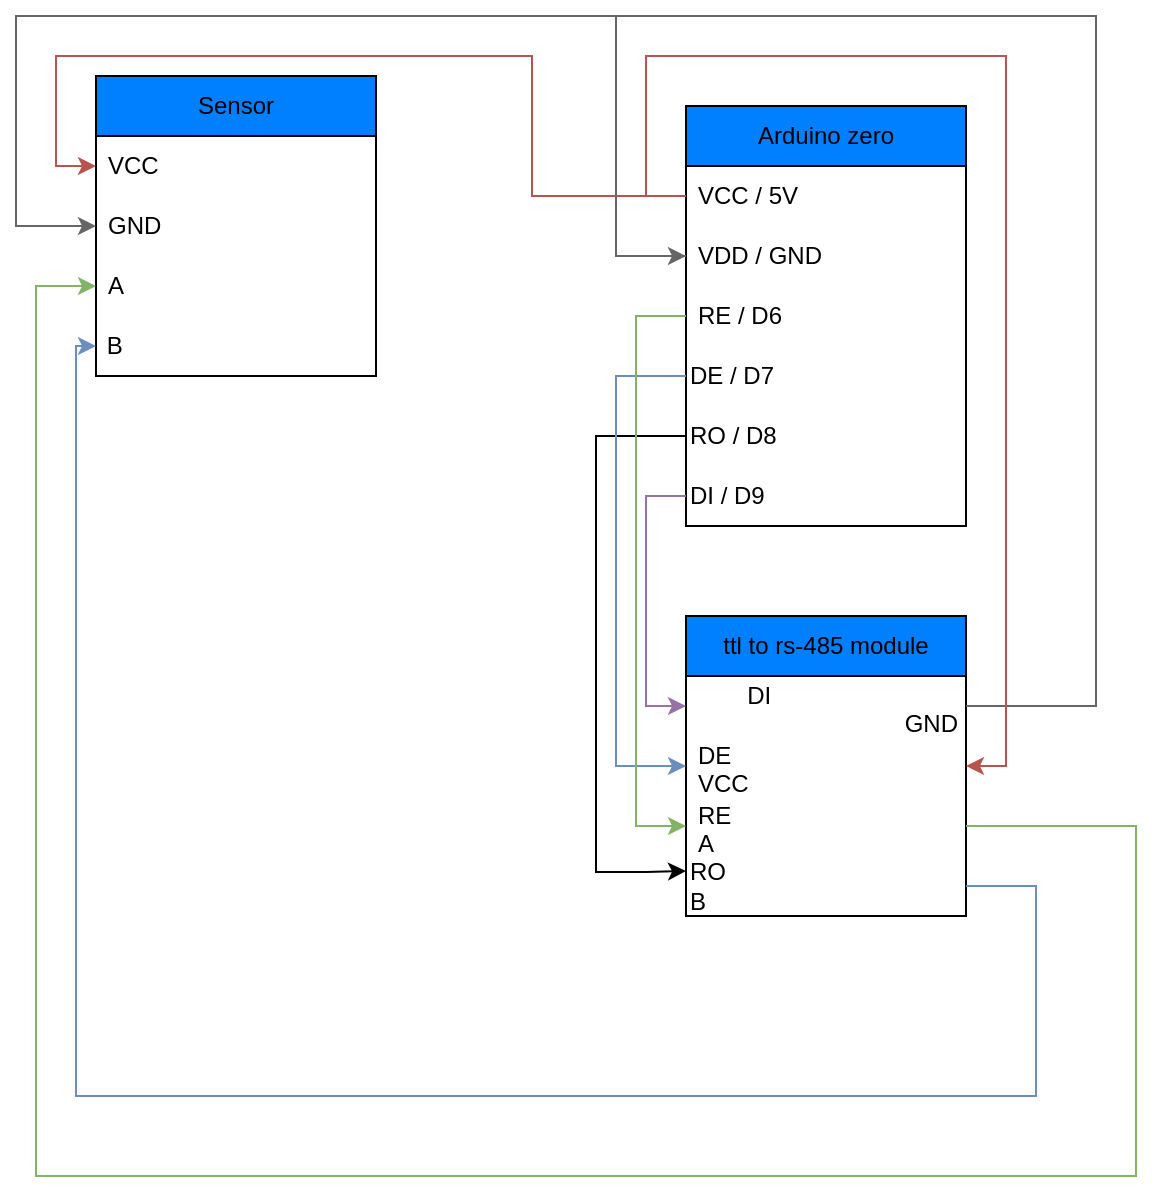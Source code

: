 <mxfile version="23.1.5" type="device">
  <diagram name="Page-1" id="099fd60b-425b-db50-ffb0-6b813814b670">
    <mxGraphModel dx="1087" dy="1543" grid="1" gridSize="10" guides="1" tooltips="1" connect="1" arrows="1" fold="1" page="1" pageScale="1" pageWidth="850" pageHeight="1100" background="none" math="0" shadow="0">
      <root>
        <mxCell id="0" />
        <mxCell id="1" parent="0" />
        <mxCell id="ApFdkeM8GhmIpikmT7k2-2" value="Arduino zero" style="swimlane;fontStyle=0;childLayout=stackLayout;horizontal=1;startSize=30;horizontalStack=0;resizeParent=1;resizeParentMax=0;resizeLast=0;collapsible=1;marginBottom=0;whiteSpace=wrap;html=1;fillColor=#007FFF;gradientColor=none;" vertex="1" parent="1">
          <mxGeometry x="355" y="445" width="140" height="210" as="geometry" />
        </mxCell>
        <mxCell id="ApFdkeM8GhmIpikmT7k2-3" value="VCC / 5V" style="text;strokeColor=none;fillColor=none;align=left;verticalAlign=middle;spacingLeft=4;spacingRight=4;overflow=hidden;points=[[0,0.5],[1,0.5]];portConstraint=eastwest;rotatable=0;whiteSpace=wrap;html=1;" vertex="1" parent="ApFdkeM8GhmIpikmT7k2-2">
          <mxGeometry y="30" width="140" height="30" as="geometry" />
        </mxCell>
        <mxCell id="ApFdkeM8GhmIpikmT7k2-4" value="VDD / GND" style="text;strokeColor=none;fillColor=none;align=left;verticalAlign=middle;spacingLeft=4;spacingRight=4;overflow=hidden;points=[[0,0.5],[1,0.5]];portConstraint=eastwest;rotatable=0;whiteSpace=wrap;html=1;" vertex="1" parent="ApFdkeM8GhmIpikmT7k2-2">
          <mxGeometry y="60" width="140" height="30" as="geometry" />
        </mxCell>
        <mxCell id="ApFdkeM8GhmIpikmT7k2-5" value="&lt;div&gt;RE / D6&lt;/div&gt;" style="text;strokeColor=none;fillColor=none;align=left;verticalAlign=middle;spacingLeft=4;spacingRight=4;overflow=hidden;points=[[0,0.5],[1,0.5]];portConstraint=eastwest;rotatable=0;whiteSpace=wrap;html=1;" vertex="1" parent="ApFdkeM8GhmIpikmT7k2-2">
          <mxGeometry y="90" width="140" height="30" as="geometry" />
        </mxCell>
        <mxCell id="ApFdkeM8GhmIpikmT7k2-14" value="&lt;div align=&quot;left&quot;&gt;DE / D7&lt;br&gt;&lt;/div&gt;" style="text;html=1;align=left;verticalAlign=middle;whiteSpace=wrap;rounded=0;" vertex="1" parent="ApFdkeM8GhmIpikmT7k2-2">
          <mxGeometry y="120" width="140" height="30" as="geometry" />
        </mxCell>
        <mxCell id="ApFdkeM8GhmIpikmT7k2-15" value="&lt;div align=&quot;left&quot;&gt;RO / D8&lt;/div&gt;" style="text;html=1;align=left;verticalAlign=middle;whiteSpace=wrap;rounded=0;" vertex="1" parent="ApFdkeM8GhmIpikmT7k2-2">
          <mxGeometry y="150" width="140" height="30" as="geometry" />
        </mxCell>
        <mxCell id="ApFdkeM8GhmIpikmT7k2-16" value="&lt;div align=&quot;left&quot;&gt;DI / D9&lt;/div&gt;" style="text;html=1;align=left;verticalAlign=middle;whiteSpace=wrap;rounded=0;" vertex="1" parent="ApFdkeM8GhmIpikmT7k2-2">
          <mxGeometry y="180" width="140" height="30" as="geometry" />
        </mxCell>
        <mxCell id="ApFdkeM8GhmIpikmT7k2-17" value="ttl to rs-485 module " style="swimlane;fontStyle=0;childLayout=stackLayout;horizontal=1;startSize=30;horizontalStack=0;resizeParent=1;resizeParentMax=0;resizeLast=0;collapsible=1;marginBottom=0;whiteSpace=wrap;html=1;fillColor=#007FFF;" vertex="1" parent="1">
          <mxGeometry x="355" y="700" width="140" height="150" as="geometry" />
        </mxCell>
        <mxCell id="ApFdkeM8GhmIpikmT7k2-18" value="&lt;div align=&quot;right&quot;&gt;DI&amp;nbsp;&amp;nbsp;&amp;nbsp;&amp;nbsp;&amp;nbsp;&amp;nbsp;&amp;nbsp;&amp;nbsp;&amp;nbsp;&amp;nbsp;&amp;nbsp;&amp;nbsp;&amp;nbsp;&amp;nbsp;&amp;nbsp;&amp;nbsp;&amp;nbsp;&amp;nbsp;&amp;nbsp;&amp;nbsp;&amp;nbsp;&amp;nbsp;&amp;nbsp;&amp;nbsp;&amp;nbsp;&amp;nbsp;&amp;nbsp;&amp;nbsp; GND&lt;br&gt;&lt;/div&gt;" style="text;strokeColor=none;fillColor=none;align=left;verticalAlign=middle;spacingLeft=4;spacingRight=4;overflow=hidden;points=[[0,0.5],[1,0.5]];portConstraint=eastwest;rotatable=0;whiteSpace=wrap;html=1;" vertex="1" parent="ApFdkeM8GhmIpikmT7k2-17">
          <mxGeometry y="30" width="140" height="30" as="geometry" />
        </mxCell>
        <mxCell id="ApFdkeM8GhmIpikmT7k2-19" value="DE&amp;nbsp;&amp;nbsp;&amp;nbsp;&amp;nbsp;&amp;nbsp;&amp;nbsp;&amp;nbsp;&amp;nbsp;&amp;nbsp;&amp;nbsp;&amp;nbsp;&amp;nbsp;&amp;nbsp;&amp;nbsp;&amp;nbsp;&amp;nbsp;&amp;nbsp;&amp;nbsp;&amp;nbsp;&amp;nbsp;&amp;nbsp;&amp;nbsp;&amp;nbsp;&amp;nbsp;&amp;nbsp;&amp;nbsp;&amp;nbsp; VCC" style="text;strokeColor=none;fillColor=none;align=left;verticalAlign=middle;spacingLeft=4;spacingRight=4;overflow=hidden;points=[[0,0.5],[1,0.5]];portConstraint=eastwest;rotatable=0;whiteSpace=wrap;html=1;" vertex="1" parent="ApFdkeM8GhmIpikmT7k2-17">
          <mxGeometry y="60" width="140" height="30" as="geometry" />
        </mxCell>
        <mxCell id="ApFdkeM8GhmIpikmT7k2-20" value="RE&amp;nbsp;&amp;nbsp;&amp;nbsp;&amp;nbsp;&amp;nbsp;&amp;nbsp;&amp;nbsp;&amp;nbsp;&amp;nbsp;&amp;nbsp;&amp;nbsp;&amp;nbsp;&amp;nbsp;&amp;nbsp;&amp;nbsp;&amp;nbsp;&amp;nbsp;&amp;nbsp;&amp;nbsp;&amp;nbsp;&amp;nbsp;&amp;nbsp;&amp;nbsp;&amp;nbsp;&amp;nbsp;&amp;nbsp;&amp;nbsp;&amp;nbsp;&amp;nbsp;&amp;nbsp;&amp;nbsp;&amp;nbsp;&amp;nbsp;&amp;nbsp; A" style="text;strokeColor=none;fillColor=none;align=left;verticalAlign=middle;spacingLeft=4;spacingRight=4;overflow=hidden;points=[[0,0.5],[1,0.5]];portConstraint=eastwest;rotatable=0;whiteSpace=wrap;html=1;" vertex="1" parent="ApFdkeM8GhmIpikmT7k2-17">
          <mxGeometry y="90" width="140" height="30" as="geometry" />
        </mxCell>
        <mxCell id="ApFdkeM8GhmIpikmT7k2-22" value="&lt;div align=&quot;left&quot;&gt;RO&amp;nbsp;&amp;nbsp;&amp;nbsp;&amp;nbsp;&amp;nbsp;&amp;nbsp;&amp;nbsp;&amp;nbsp;&amp;nbsp;&amp;nbsp;&amp;nbsp;&amp;nbsp;&amp;nbsp;&amp;nbsp;&amp;nbsp;&amp;nbsp;&amp;nbsp;&amp;nbsp;&amp;nbsp;&amp;nbsp;&amp;nbsp;&amp;nbsp;&amp;nbsp;&amp;nbsp;&amp;nbsp;&amp;nbsp;&amp;nbsp;&amp;nbsp;&amp;nbsp;&amp;nbsp;&amp;nbsp;&amp;nbsp;&amp;nbsp;&amp;nbsp;&amp;nbsp; B&lt;br&gt;&lt;/div&gt;" style="text;html=1;align=left;verticalAlign=middle;whiteSpace=wrap;rounded=0;" vertex="1" parent="ApFdkeM8GhmIpikmT7k2-17">
          <mxGeometry y="120" width="140" height="30" as="geometry" />
        </mxCell>
        <mxCell id="ApFdkeM8GhmIpikmT7k2-23" style="edgeStyle=orthogonalEdgeStyle;rounded=0;orthogonalLoop=1;jettySize=auto;html=1;exitX=0;exitY=0.5;exitDx=0;exitDy=0;entryX=0;entryY=0.5;entryDx=0;entryDy=0;fillColor=#e1d5e7;strokeColor=#9673a6;" edge="1" parent="1" source="ApFdkeM8GhmIpikmT7k2-16" target="ApFdkeM8GhmIpikmT7k2-18">
          <mxGeometry relative="1" as="geometry" />
        </mxCell>
        <mxCell id="ApFdkeM8GhmIpikmT7k2-24" style="edgeStyle=orthogonalEdgeStyle;rounded=0;orthogonalLoop=1;jettySize=auto;html=1;entryX=0;entryY=0.25;entryDx=0;entryDy=0;" edge="1" parent="1" source="ApFdkeM8GhmIpikmT7k2-15" target="ApFdkeM8GhmIpikmT7k2-22">
          <mxGeometry relative="1" as="geometry">
            <Array as="points">
              <mxPoint x="310" y="610" />
              <mxPoint x="310" y="828" />
              <mxPoint x="335" y="828" />
            </Array>
          </mxGeometry>
        </mxCell>
        <mxCell id="ApFdkeM8GhmIpikmT7k2-25" style="edgeStyle=orthogonalEdgeStyle;rounded=0;orthogonalLoop=1;jettySize=auto;html=1;entryX=0;entryY=0.5;entryDx=0;entryDy=0;fillColor=#dae8fc;strokeColor=#6c8ebf;" edge="1" parent="1" source="ApFdkeM8GhmIpikmT7k2-14" target="ApFdkeM8GhmIpikmT7k2-19">
          <mxGeometry relative="1" as="geometry">
            <Array as="points">
              <mxPoint x="320" y="580" />
              <mxPoint x="320" y="775" />
            </Array>
          </mxGeometry>
        </mxCell>
        <mxCell id="ApFdkeM8GhmIpikmT7k2-26" style="edgeStyle=orthogonalEdgeStyle;rounded=0;orthogonalLoop=1;jettySize=auto;html=1;entryX=0;entryY=0.5;entryDx=0;entryDy=0;fillColor=#d5e8d4;strokeColor=#82b366;" edge="1" parent="1" source="ApFdkeM8GhmIpikmT7k2-5" target="ApFdkeM8GhmIpikmT7k2-20">
          <mxGeometry relative="1" as="geometry">
            <Array as="points">
              <mxPoint x="330" y="550" />
              <mxPoint x="330" y="805" />
            </Array>
          </mxGeometry>
        </mxCell>
        <mxCell id="ApFdkeM8GhmIpikmT7k2-27" style="edgeStyle=orthogonalEdgeStyle;rounded=0;orthogonalLoop=1;jettySize=auto;html=1;entryX=0;entryY=0.5;entryDx=0;entryDy=0;fillColor=#f5f5f5;strokeColor=#666666;" edge="1" parent="1" source="ApFdkeM8GhmIpikmT7k2-18" target="ApFdkeM8GhmIpikmT7k2-4">
          <mxGeometry relative="1" as="geometry">
            <Array as="points">
              <mxPoint x="560" y="745" />
              <mxPoint x="560" y="400" />
              <mxPoint x="320" y="400" />
              <mxPoint x="320" y="520" />
            </Array>
          </mxGeometry>
        </mxCell>
        <mxCell id="ApFdkeM8GhmIpikmT7k2-28" style="edgeStyle=orthogonalEdgeStyle;rounded=0;orthogonalLoop=1;jettySize=auto;html=1;exitX=0;exitY=0.5;exitDx=0;exitDy=0;entryX=1;entryY=0.5;entryDx=0;entryDy=0;fillColor=#f8cecc;strokeColor=#b85450;" edge="1" parent="1" source="ApFdkeM8GhmIpikmT7k2-3" target="ApFdkeM8GhmIpikmT7k2-19">
          <mxGeometry relative="1" as="geometry">
            <Array as="points">
              <mxPoint x="335" y="490" />
              <mxPoint x="335" y="420" />
              <mxPoint x="515" y="420" />
              <mxPoint x="515" y="775" />
            </Array>
          </mxGeometry>
        </mxCell>
        <mxCell id="ApFdkeM8GhmIpikmT7k2-30" value="Sensor" style="swimlane;fontStyle=0;childLayout=stackLayout;horizontal=1;startSize=30;horizontalStack=0;resizeParent=1;resizeParentMax=0;resizeLast=0;collapsible=1;marginBottom=0;whiteSpace=wrap;html=1;fillColor=#007FFF;" vertex="1" parent="1">
          <mxGeometry x="60" y="430" width="140" height="150" as="geometry" />
        </mxCell>
        <mxCell id="ApFdkeM8GhmIpikmT7k2-31" value="VCC" style="text;strokeColor=none;fillColor=none;align=left;verticalAlign=middle;spacingLeft=4;spacingRight=4;overflow=hidden;points=[[0,0.5],[1,0.5]];portConstraint=eastwest;rotatable=0;whiteSpace=wrap;html=1;" vertex="1" parent="ApFdkeM8GhmIpikmT7k2-30">
          <mxGeometry y="30" width="140" height="30" as="geometry" />
        </mxCell>
        <mxCell id="ApFdkeM8GhmIpikmT7k2-32" value="GND" style="text;strokeColor=none;fillColor=none;align=left;verticalAlign=middle;spacingLeft=4;spacingRight=4;overflow=hidden;points=[[0,0.5],[1,0.5]];portConstraint=eastwest;rotatable=0;whiteSpace=wrap;html=1;" vertex="1" parent="ApFdkeM8GhmIpikmT7k2-30">
          <mxGeometry y="60" width="140" height="30" as="geometry" />
        </mxCell>
        <mxCell id="ApFdkeM8GhmIpikmT7k2-33" value="A" style="text;strokeColor=none;fillColor=none;align=left;verticalAlign=middle;spacingLeft=4;spacingRight=4;overflow=hidden;points=[[0,0.5],[1,0.5]];portConstraint=eastwest;rotatable=0;whiteSpace=wrap;html=1;" vertex="1" parent="ApFdkeM8GhmIpikmT7k2-30">
          <mxGeometry y="90" width="140" height="30" as="geometry" />
        </mxCell>
        <mxCell id="ApFdkeM8GhmIpikmT7k2-34" value="&lt;div align=&quot;left&quot;&gt;&amp;nbsp;B&lt;/div&gt;" style="text;html=1;align=left;verticalAlign=middle;whiteSpace=wrap;rounded=0;" vertex="1" parent="ApFdkeM8GhmIpikmT7k2-30">
          <mxGeometry y="120" width="140" height="30" as="geometry" />
        </mxCell>
        <mxCell id="ApFdkeM8GhmIpikmT7k2-35" style="edgeStyle=orthogonalEdgeStyle;rounded=0;orthogonalLoop=1;jettySize=auto;html=1;exitX=0;exitY=0.5;exitDx=0;exitDy=0;entryX=0;entryY=0.5;entryDx=0;entryDy=0;fillColor=#f8cecc;strokeColor=#b85450;" edge="1" parent="1" source="ApFdkeM8GhmIpikmT7k2-3" target="ApFdkeM8GhmIpikmT7k2-31">
          <mxGeometry relative="1" as="geometry">
            <Array as="points">
              <mxPoint x="278" y="490" />
              <mxPoint x="278" y="420" />
              <mxPoint x="40" y="420" />
              <mxPoint x="40" y="475" />
            </Array>
          </mxGeometry>
        </mxCell>
        <mxCell id="ApFdkeM8GhmIpikmT7k2-36" style="edgeStyle=orthogonalEdgeStyle;rounded=0;orthogonalLoop=1;jettySize=auto;html=1;exitX=0;exitY=0.5;exitDx=0;exitDy=0;entryX=0;entryY=0.5;entryDx=0;entryDy=0;fillColor=#f5f5f5;strokeColor=#666666;" edge="1" parent="1" source="ApFdkeM8GhmIpikmT7k2-4" target="ApFdkeM8GhmIpikmT7k2-32">
          <mxGeometry relative="1" as="geometry">
            <Array as="points">
              <mxPoint x="320" y="520" />
              <mxPoint x="320" y="400" />
              <mxPoint x="20" y="400" />
              <mxPoint x="20" y="505" />
            </Array>
          </mxGeometry>
        </mxCell>
        <mxCell id="ApFdkeM8GhmIpikmT7k2-37" style="edgeStyle=orthogonalEdgeStyle;rounded=0;orthogonalLoop=1;jettySize=auto;html=1;entryX=0;entryY=0.5;entryDx=0;entryDy=0;exitX=1;exitY=0.5;exitDx=0;exitDy=0;fillColor=#dae8fc;strokeColor=#6c8ebf;" edge="1" parent="1" source="ApFdkeM8GhmIpikmT7k2-22" target="ApFdkeM8GhmIpikmT7k2-34">
          <mxGeometry relative="1" as="geometry">
            <mxPoint x="435" y="850" as="sourcePoint" />
            <mxPoint x="70" y="565" as="targetPoint" />
            <Array as="points">
              <mxPoint x="530" y="835" />
              <mxPoint x="530" y="940" />
              <mxPoint x="50" y="940" />
              <mxPoint x="50" y="565" />
            </Array>
          </mxGeometry>
        </mxCell>
        <mxCell id="ApFdkeM8GhmIpikmT7k2-38" style="edgeStyle=orthogonalEdgeStyle;rounded=0;orthogonalLoop=1;jettySize=auto;html=1;entryX=0;entryY=0.5;entryDx=0;entryDy=0;fillColor=#d5e8d4;strokeColor=#82b366;" edge="1" parent="1" source="ApFdkeM8GhmIpikmT7k2-20" target="ApFdkeM8GhmIpikmT7k2-33">
          <mxGeometry relative="1" as="geometry">
            <Array as="points">
              <mxPoint x="580" y="805" />
              <mxPoint x="580" y="980" />
              <mxPoint x="30" y="980" />
              <mxPoint x="30" y="535" />
            </Array>
          </mxGeometry>
        </mxCell>
      </root>
    </mxGraphModel>
  </diagram>
</mxfile>

